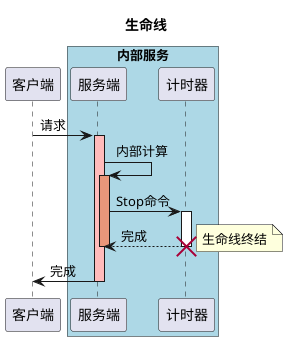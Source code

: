 @startuml
title 生命线
participant "客户端" as Client

box "内部服务" #LightBlue
  participant "服务端" as  Server
  participant "计时器" as Timer
end box

Client -> Server: 请求
activate Server #FFBBBB
  Server -> Server: 内部计算
    activate Server #DarkSalmon
    Server -> Timer: Stop命令
      activate Timer
        Timer --> Server:完成
      destroy Timer
      note right:生命线终结
    deactivate Server
  Server -> Client: 完成
deactivate Server


@enduml
